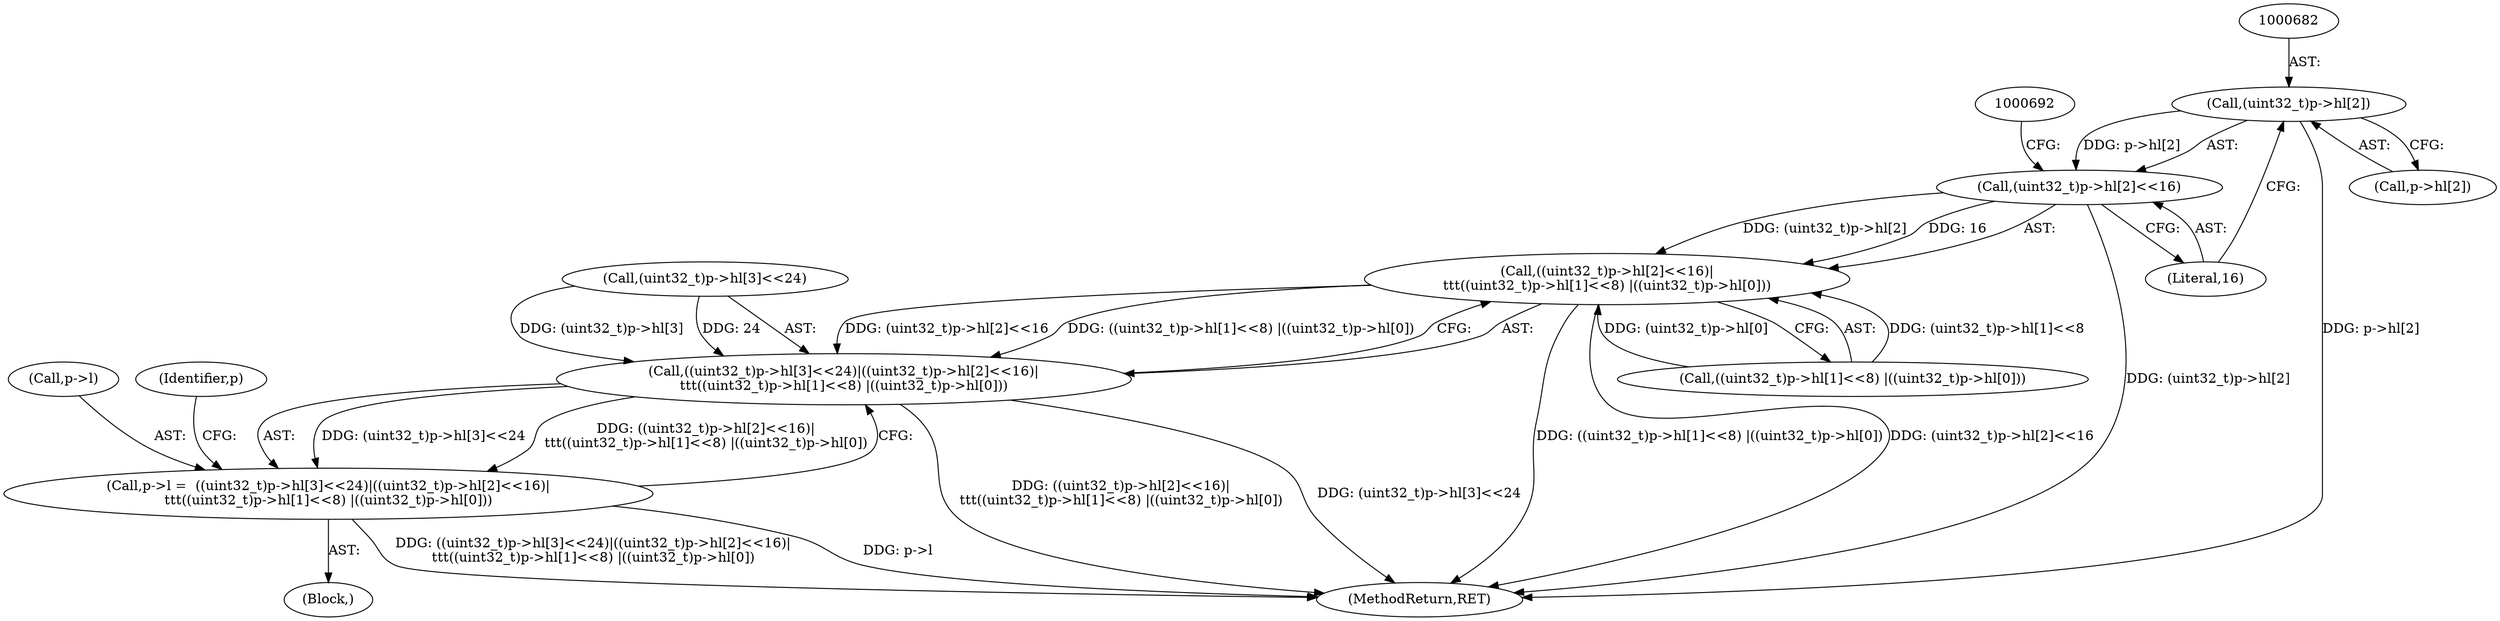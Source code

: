 digraph "0_file_59e63838913eee47f5c120a6c53d4565af638158@pointer" {
"1000681" [label="(Call,(uint32_t)p->hl[2])"];
"1000680" [label="(Call,(uint32_t)p->hl[2]<<16)"];
"1000679" [label="(Call,((uint32_t)p->hl[2]<<16)|\n\t\t\t((uint32_t)p->hl[1]<<8) |((uint32_t)p->hl[0]))"];
"1000669" [label="(Call,((uint32_t)p->hl[3]<<24)|((uint32_t)p->hl[2]<<16)|\n\t\t\t((uint32_t)p->hl[1]<<8) |((uint32_t)p->hl[0]))"];
"1000665" [label="(Call,p->l =  ((uint32_t)p->hl[3]<<24)|((uint32_t)p->hl[2]<<16)|\n\t\t\t((uint32_t)p->hl[1]<<8) |((uint32_t)p->hl[0]))"];
"1000680" [label="(Call,(uint32_t)p->hl[2]<<16)"];
"1000681" [label="(Call,(uint32_t)p->hl[2])"];
"1000123" [label="(Block,)"];
"1000688" [label="(Literal,16)"];
"1000908" [label="(MethodReturn,RET)"];
"1000666" [label="(Call,p->l)"];
"1000689" [label="(Call,((uint32_t)p->hl[1]<<8) |((uint32_t)p->hl[0]))"];
"1000679" [label="(Call,((uint32_t)p->hl[2]<<16)|\n\t\t\t((uint32_t)p->hl[1]<<8) |((uint32_t)p->hl[0]))"];
"1000665" [label="(Call,p->l =  ((uint32_t)p->hl[3]<<24)|((uint32_t)p->hl[2]<<16)|\n\t\t\t((uint32_t)p->hl[1]<<8) |((uint32_t)p->hl[0]))"];
"1000707" [label="(Identifier,p)"];
"1000670" [label="(Call,(uint32_t)p->hl[3]<<24)"];
"1000669" [label="(Call,((uint32_t)p->hl[3]<<24)|((uint32_t)p->hl[2]<<16)|\n\t\t\t((uint32_t)p->hl[1]<<8) |((uint32_t)p->hl[0]))"];
"1000683" [label="(Call,p->hl[2])"];
"1000681" -> "1000680"  [label="AST: "];
"1000681" -> "1000683"  [label="CFG: "];
"1000682" -> "1000681"  [label="AST: "];
"1000683" -> "1000681"  [label="AST: "];
"1000688" -> "1000681"  [label="CFG: "];
"1000681" -> "1000908"  [label="DDG: p->hl[2]"];
"1000681" -> "1000680"  [label="DDG: p->hl[2]"];
"1000680" -> "1000679"  [label="AST: "];
"1000680" -> "1000688"  [label="CFG: "];
"1000688" -> "1000680"  [label="AST: "];
"1000692" -> "1000680"  [label="CFG: "];
"1000680" -> "1000908"  [label="DDG: (uint32_t)p->hl[2]"];
"1000680" -> "1000679"  [label="DDG: (uint32_t)p->hl[2]"];
"1000680" -> "1000679"  [label="DDG: 16"];
"1000679" -> "1000669"  [label="AST: "];
"1000679" -> "1000689"  [label="CFG: "];
"1000689" -> "1000679"  [label="AST: "];
"1000669" -> "1000679"  [label="CFG: "];
"1000679" -> "1000908"  [label="DDG: ((uint32_t)p->hl[1]<<8) |((uint32_t)p->hl[0])"];
"1000679" -> "1000908"  [label="DDG: (uint32_t)p->hl[2]<<16"];
"1000679" -> "1000669"  [label="DDG: (uint32_t)p->hl[2]<<16"];
"1000679" -> "1000669"  [label="DDG: ((uint32_t)p->hl[1]<<8) |((uint32_t)p->hl[0])"];
"1000689" -> "1000679"  [label="DDG: (uint32_t)p->hl[1]<<8"];
"1000689" -> "1000679"  [label="DDG: (uint32_t)p->hl[0]"];
"1000669" -> "1000665"  [label="AST: "];
"1000670" -> "1000669"  [label="AST: "];
"1000665" -> "1000669"  [label="CFG: "];
"1000669" -> "1000908"  [label="DDG: ((uint32_t)p->hl[2]<<16)|\n\t\t\t((uint32_t)p->hl[1]<<8) |((uint32_t)p->hl[0])"];
"1000669" -> "1000908"  [label="DDG: (uint32_t)p->hl[3]<<24"];
"1000669" -> "1000665"  [label="DDG: (uint32_t)p->hl[3]<<24"];
"1000669" -> "1000665"  [label="DDG: ((uint32_t)p->hl[2]<<16)|\n\t\t\t((uint32_t)p->hl[1]<<8) |((uint32_t)p->hl[0])"];
"1000670" -> "1000669"  [label="DDG: (uint32_t)p->hl[3]"];
"1000670" -> "1000669"  [label="DDG: 24"];
"1000665" -> "1000123"  [label="AST: "];
"1000666" -> "1000665"  [label="AST: "];
"1000707" -> "1000665"  [label="CFG: "];
"1000665" -> "1000908"  [label="DDG: p->l"];
"1000665" -> "1000908"  [label="DDG: ((uint32_t)p->hl[3]<<24)|((uint32_t)p->hl[2]<<16)|\n\t\t\t((uint32_t)p->hl[1]<<8) |((uint32_t)p->hl[0])"];
}
